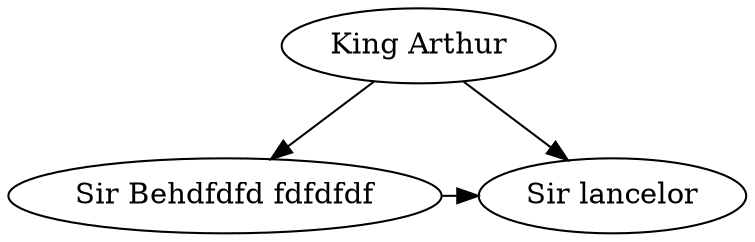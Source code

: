 // the round table
digraph {
	A [label="King Arthur"]
	A [label="King Arthur"]
	B [label="Sir Behdfdfd fdfdfdf"]
	L [label="Sir lancelor"]
		A -> B
		A -> L
		B -> L [constraint=false]
}